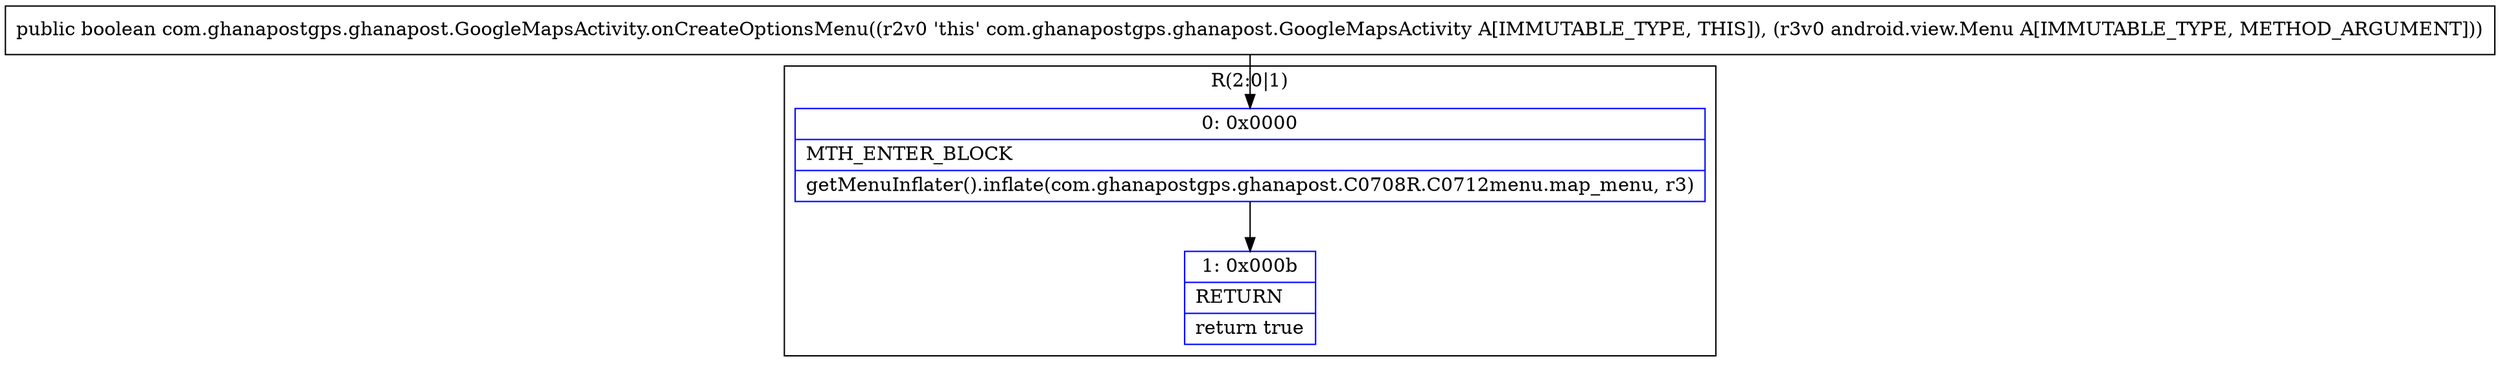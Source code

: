 digraph "CFG forcom.ghanapostgps.ghanapost.GoogleMapsActivity.onCreateOptionsMenu(Landroid\/view\/Menu;)Z" {
subgraph cluster_Region_1525021180 {
label = "R(2:0|1)";
node [shape=record,color=blue];
Node_0 [shape=record,label="{0\:\ 0x0000|MTH_ENTER_BLOCK\l|getMenuInflater().inflate(com.ghanapostgps.ghanapost.C0708R.C0712menu.map_menu, r3)\l}"];
Node_1 [shape=record,label="{1\:\ 0x000b|RETURN\l|return true\l}"];
}
MethodNode[shape=record,label="{public boolean com.ghanapostgps.ghanapost.GoogleMapsActivity.onCreateOptionsMenu((r2v0 'this' com.ghanapostgps.ghanapost.GoogleMapsActivity A[IMMUTABLE_TYPE, THIS]), (r3v0 android.view.Menu A[IMMUTABLE_TYPE, METHOD_ARGUMENT])) }"];
MethodNode -> Node_0;
Node_0 -> Node_1;
}

